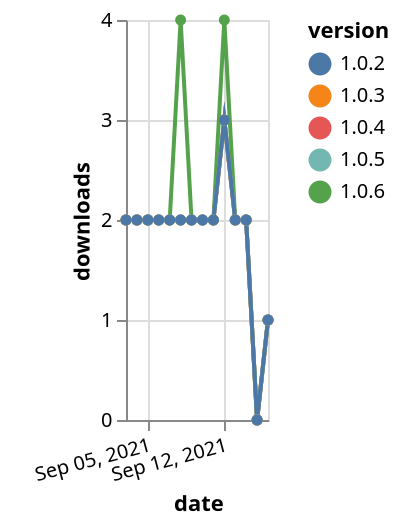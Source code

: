 {"$schema": "https://vega.github.io/schema/vega-lite/v5.json", "description": "A simple bar chart with embedded data.", "data": {"values": [{"date": "2021-09-03", "total": 1735, "delta": 2, "version": "1.0.4"}, {"date": "2021-09-04", "total": 1737, "delta": 2, "version": "1.0.4"}, {"date": "2021-09-05", "total": 1739, "delta": 2, "version": "1.0.4"}, {"date": "2021-09-06", "total": 1741, "delta": 2, "version": "1.0.4"}, {"date": "2021-09-07", "total": 1743, "delta": 2, "version": "1.0.4"}, {"date": "2021-09-08", "total": 1745, "delta": 2, "version": "1.0.4"}, {"date": "2021-09-09", "total": 1747, "delta": 2, "version": "1.0.4"}, {"date": "2021-09-10", "total": 1749, "delta": 2, "version": "1.0.4"}, {"date": "2021-09-11", "total": 1751, "delta": 2, "version": "1.0.4"}, {"date": "2021-09-12", "total": 1754, "delta": 3, "version": "1.0.4"}, {"date": "2021-09-13", "total": 1756, "delta": 2, "version": "1.0.4"}, {"date": "2021-09-14", "total": 1758, "delta": 2, "version": "1.0.4"}, {"date": "2021-09-15", "total": 1758, "delta": 0, "version": "1.0.4"}, {"date": "2021-09-16", "total": 1759, "delta": 1, "version": "1.0.4"}, {"date": "2021-09-03", "total": 1557, "delta": 2, "version": "1.0.6"}, {"date": "2021-09-04", "total": 1559, "delta": 2, "version": "1.0.6"}, {"date": "2021-09-05", "total": 1561, "delta": 2, "version": "1.0.6"}, {"date": "2021-09-06", "total": 1563, "delta": 2, "version": "1.0.6"}, {"date": "2021-09-07", "total": 1565, "delta": 2, "version": "1.0.6"}, {"date": "2021-09-08", "total": 1569, "delta": 4, "version": "1.0.6"}, {"date": "2021-09-09", "total": 1571, "delta": 2, "version": "1.0.6"}, {"date": "2021-09-10", "total": 1573, "delta": 2, "version": "1.0.6"}, {"date": "2021-09-11", "total": 1575, "delta": 2, "version": "1.0.6"}, {"date": "2021-09-12", "total": 1579, "delta": 4, "version": "1.0.6"}, {"date": "2021-09-13", "total": 1581, "delta": 2, "version": "1.0.6"}, {"date": "2021-09-14", "total": 1583, "delta": 2, "version": "1.0.6"}, {"date": "2021-09-15", "total": 1583, "delta": 0, "version": "1.0.6"}, {"date": "2021-09-16", "total": 1584, "delta": 1, "version": "1.0.6"}, {"date": "2021-09-03", "total": 1815, "delta": 2, "version": "1.0.3"}, {"date": "2021-09-04", "total": 1817, "delta": 2, "version": "1.0.3"}, {"date": "2021-09-05", "total": 1819, "delta": 2, "version": "1.0.3"}, {"date": "2021-09-06", "total": 1821, "delta": 2, "version": "1.0.3"}, {"date": "2021-09-07", "total": 1823, "delta": 2, "version": "1.0.3"}, {"date": "2021-09-08", "total": 1825, "delta": 2, "version": "1.0.3"}, {"date": "2021-09-09", "total": 1827, "delta": 2, "version": "1.0.3"}, {"date": "2021-09-10", "total": 1829, "delta": 2, "version": "1.0.3"}, {"date": "2021-09-11", "total": 1831, "delta": 2, "version": "1.0.3"}, {"date": "2021-09-12", "total": 1834, "delta": 3, "version": "1.0.3"}, {"date": "2021-09-13", "total": 1836, "delta": 2, "version": "1.0.3"}, {"date": "2021-09-14", "total": 1838, "delta": 2, "version": "1.0.3"}, {"date": "2021-09-15", "total": 1838, "delta": 0, "version": "1.0.3"}, {"date": "2021-09-16", "total": 1839, "delta": 1, "version": "1.0.3"}, {"date": "2021-09-03", "total": 1505, "delta": 2, "version": "1.0.5"}, {"date": "2021-09-04", "total": 1507, "delta": 2, "version": "1.0.5"}, {"date": "2021-09-05", "total": 1509, "delta": 2, "version": "1.0.5"}, {"date": "2021-09-06", "total": 1511, "delta": 2, "version": "1.0.5"}, {"date": "2021-09-07", "total": 1513, "delta": 2, "version": "1.0.5"}, {"date": "2021-09-08", "total": 1515, "delta": 2, "version": "1.0.5"}, {"date": "2021-09-09", "total": 1517, "delta": 2, "version": "1.0.5"}, {"date": "2021-09-10", "total": 1519, "delta": 2, "version": "1.0.5"}, {"date": "2021-09-11", "total": 1521, "delta": 2, "version": "1.0.5"}, {"date": "2021-09-12", "total": 1524, "delta": 3, "version": "1.0.5"}, {"date": "2021-09-13", "total": 1526, "delta": 2, "version": "1.0.5"}, {"date": "2021-09-14", "total": 1528, "delta": 2, "version": "1.0.5"}, {"date": "2021-09-15", "total": 1528, "delta": 0, "version": "1.0.5"}, {"date": "2021-09-16", "total": 1529, "delta": 1, "version": "1.0.5"}, {"date": "2021-09-03", "total": 1922, "delta": 2, "version": "1.0.2"}, {"date": "2021-09-04", "total": 1924, "delta": 2, "version": "1.0.2"}, {"date": "2021-09-05", "total": 1926, "delta": 2, "version": "1.0.2"}, {"date": "2021-09-06", "total": 1928, "delta": 2, "version": "1.0.2"}, {"date": "2021-09-07", "total": 1930, "delta": 2, "version": "1.0.2"}, {"date": "2021-09-08", "total": 1932, "delta": 2, "version": "1.0.2"}, {"date": "2021-09-09", "total": 1934, "delta": 2, "version": "1.0.2"}, {"date": "2021-09-10", "total": 1936, "delta": 2, "version": "1.0.2"}, {"date": "2021-09-11", "total": 1938, "delta": 2, "version": "1.0.2"}, {"date": "2021-09-12", "total": 1941, "delta": 3, "version": "1.0.2"}, {"date": "2021-09-13", "total": 1943, "delta": 2, "version": "1.0.2"}, {"date": "2021-09-14", "total": 1945, "delta": 2, "version": "1.0.2"}, {"date": "2021-09-15", "total": 1945, "delta": 0, "version": "1.0.2"}, {"date": "2021-09-16", "total": 1946, "delta": 1, "version": "1.0.2"}]}, "width": "container", "mark": {"type": "line", "point": {"filled": true}}, "encoding": {"x": {"field": "date", "type": "temporal", "timeUnit": "yearmonthdate", "title": "date", "axis": {"labelAngle": -15}}, "y": {"field": "delta", "type": "quantitative", "title": "downloads"}, "color": {"field": "version", "type": "nominal"}, "tooltip": {"field": "delta"}}}